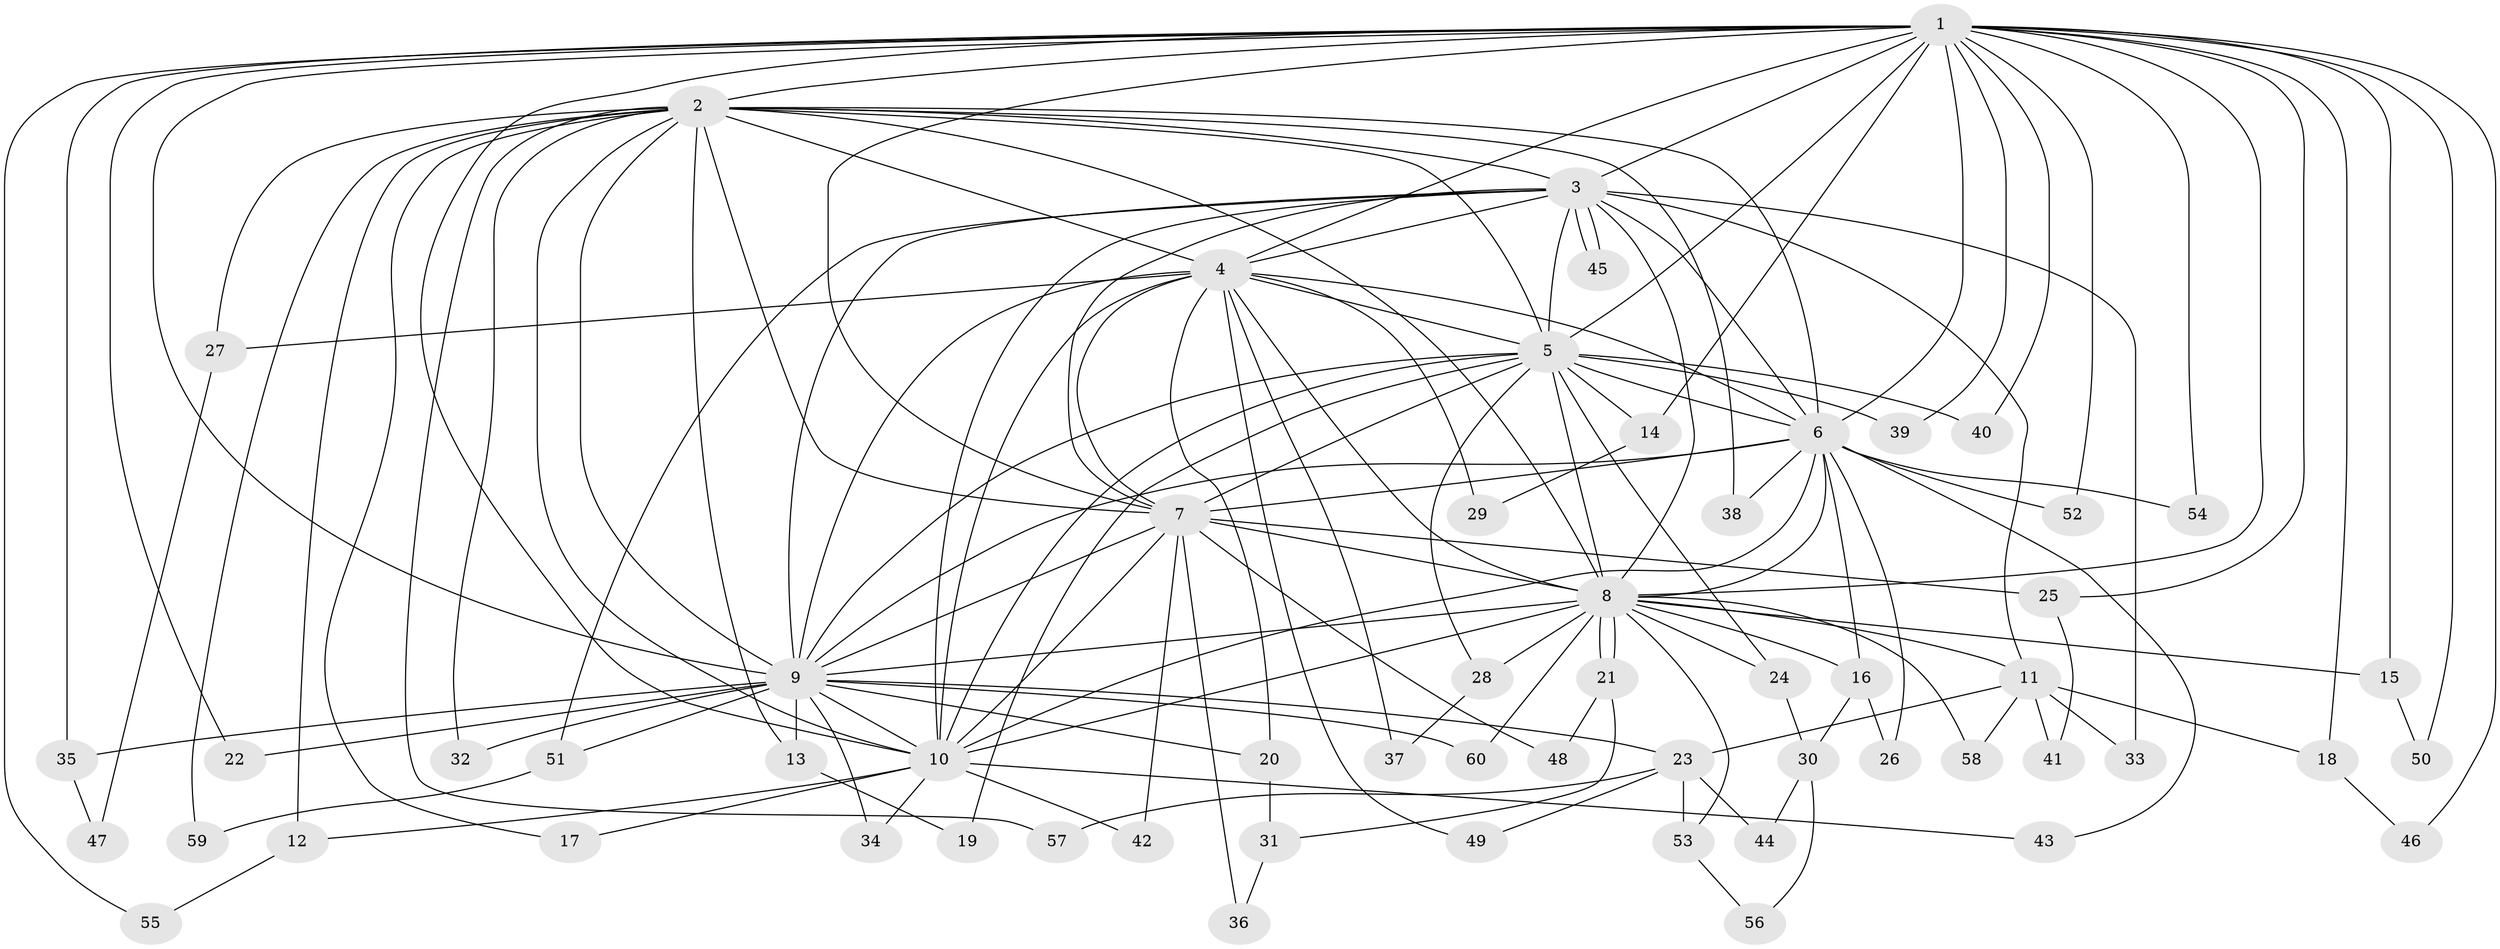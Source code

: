// coarse degree distribution, {26: 0.023255813953488372, 15: 0.046511627906976744, 10: 0.023255813953488372, 11: 0.046511627906976744, 17: 0.023255813953488372, 12: 0.023255813953488372, 7: 0.023255813953488372, 3: 0.20930232558139536, 2: 0.46511627906976744, 4: 0.06976744186046512, 1: 0.023255813953488372, 6: 0.023255813953488372}
// Generated by graph-tools (version 1.1) at 2025/51/02/27/25 19:51:48]
// undirected, 60 vertices, 145 edges
graph export_dot {
graph [start="1"]
  node [color=gray90,style=filled];
  1;
  2;
  3;
  4;
  5;
  6;
  7;
  8;
  9;
  10;
  11;
  12;
  13;
  14;
  15;
  16;
  17;
  18;
  19;
  20;
  21;
  22;
  23;
  24;
  25;
  26;
  27;
  28;
  29;
  30;
  31;
  32;
  33;
  34;
  35;
  36;
  37;
  38;
  39;
  40;
  41;
  42;
  43;
  44;
  45;
  46;
  47;
  48;
  49;
  50;
  51;
  52;
  53;
  54;
  55;
  56;
  57;
  58;
  59;
  60;
  1 -- 2;
  1 -- 3;
  1 -- 4;
  1 -- 5;
  1 -- 6;
  1 -- 7;
  1 -- 8;
  1 -- 9;
  1 -- 10;
  1 -- 14;
  1 -- 15;
  1 -- 18;
  1 -- 22;
  1 -- 25;
  1 -- 35;
  1 -- 39;
  1 -- 40;
  1 -- 46;
  1 -- 50;
  1 -- 52;
  1 -- 54;
  1 -- 55;
  2 -- 3;
  2 -- 4;
  2 -- 5;
  2 -- 6;
  2 -- 7;
  2 -- 8;
  2 -- 9;
  2 -- 10;
  2 -- 12;
  2 -- 13;
  2 -- 17;
  2 -- 27;
  2 -- 32;
  2 -- 38;
  2 -- 57;
  2 -- 59;
  3 -- 4;
  3 -- 5;
  3 -- 6;
  3 -- 7;
  3 -- 8;
  3 -- 9;
  3 -- 10;
  3 -- 11;
  3 -- 33;
  3 -- 45;
  3 -- 45;
  3 -- 51;
  4 -- 5;
  4 -- 6;
  4 -- 7;
  4 -- 8;
  4 -- 9;
  4 -- 10;
  4 -- 20;
  4 -- 27;
  4 -- 29;
  4 -- 37;
  4 -- 49;
  5 -- 6;
  5 -- 7;
  5 -- 8;
  5 -- 9;
  5 -- 10;
  5 -- 14;
  5 -- 19;
  5 -- 24;
  5 -- 28;
  5 -- 39;
  5 -- 40;
  6 -- 7;
  6 -- 8;
  6 -- 9;
  6 -- 10;
  6 -- 16;
  6 -- 26;
  6 -- 38;
  6 -- 43;
  6 -- 52;
  6 -- 54;
  7 -- 8;
  7 -- 9;
  7 -- 10;
  7 -- 25;
  7 -- 36;
  7 -- 42;
  7 -- 48;
  8 -- 9;
  8 -- 10;
  8 -- 11;
  8 -- 15;
  8 -- 16;
  8 -- 21;
  8 -- 21;
  8 -- 24;
  8 -- 28;
  8 -- 53;
  8 -- 58;
  8 -- 60;
  9 -- 10;
  9 -- 13;
  9 -- 20;
  9 -- 22;
  9 -- 23;
  9 -- 32;
  9 -- 34;
  9 -- 35;
  9 -- 51;
  9 -- 60;
  10 -- 12;
  10 -- 17;
  10 -- 34;
  10 -- 42;
  10 -- 43;
  11 -- 18;
  11 -- 23;
  11 -- 33;
  11 -- 41;
  11 -- 58;
  12 -- 55;
  13 -- 19;
  14 -- 29;
  15 -- 50;
  16 -- 26;
  16 -- 30;
  18 -- 46;
  20 -- 31;
  21 -- 31;
  21 -- 48;
  23 -- 44;
  23 -- 49;
  23 -- 53;
  23 -- 57;
  24 -- 30;
  25 -- 41;
  27 -- 47;
  28 -- 37;
  30 -- 44;
  30 -- 56;
  31 -- 36;
  35 -- 47;
  51 -- 59;
  53 -- 56;
}
